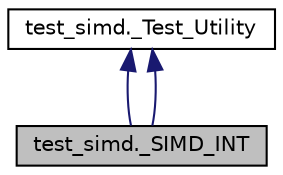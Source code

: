 digraph "test_simd._SIMD_INT"
{
 // LATEX_PDF_SIZE
  edge [fontname="Helvetica",fontsize="10",labelfontname="Helvetica",labelfontsize="10"];
  node [fontname="Helvetica",fontsize="10",shape=record];
  Node1 [label="test_simd._SIMD_INT",height=0.2,width=0.4,color="black", fillcolor="grey75", style="filled", fontcolor="black",tooltip=" "];
  Node2 -> Node1 [dir="back",color="midnightblue",fontsize="10",style="solid",fontname="Helvetica"];
  Node2 [label="test_simd._Test_Utility",height=0.2,width=0.4,color="black", fillcolor="white", style="filled",URL="$classtest__simd_1_1__Test__Utility.html",tooltip=" "];
  Node2 -> Node1 [dir="back",color="midnightblue",fontsize="10",style="solid",fontname="Helvetica"];
}
